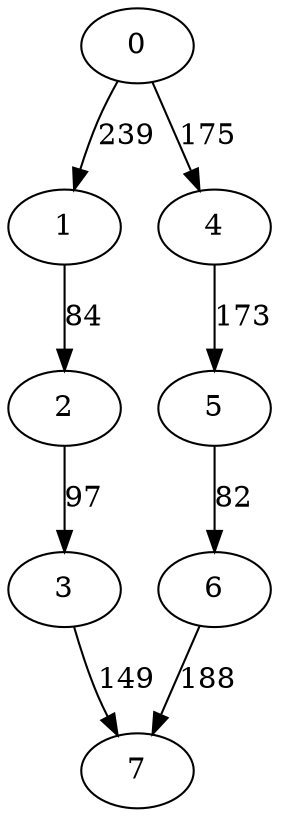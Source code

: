 digraph t20p2r7_11 {
0 -> 1 [ label = 239 ];
0 -> 4 [ label = 175 ];
1 -> 2 [ label = 84 ];
2 -> 3 [ label = 97 ];
3 -> 7 [ label = 149 ];
4 -> 5 [ label = 173 ];
5 -> 6 [ label = 82 ];
6 -> 7 [ label = 188 ];
 }

